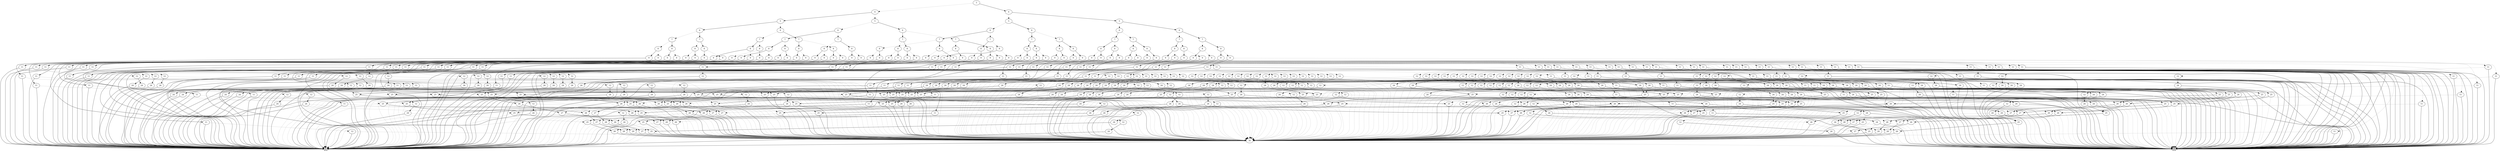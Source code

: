digraph G {
0 [shape=box, label="0", style=filled, shape=box, height=0.3, width=0.3];
1 [shape=box, label="1", style=filled, shape=box, height=0.3, width=0.3];
14635 [label="3"];
14635 -> 14475 [style=dotted];
14635 -> 14634 [style=filled];
14475 [label="4"];
14475 -> 14381 [style=dotted];
14475 -> 14474 [style=filled];
14381 [label="5"];
14381 -> 14326 [style=dotted];
14381 -> 14380 [style=filled];
14326 [label="6"];
14326 -> 14295 [style=dotted];
14326 -> 14325 [style=filled];
14295 [label="7"];
14295 -> 14278 [style=dotted];
14295 -> 14294 [style=filled];
14278 [label="8"];
14278 -> 14269 [style=dotted];
14278 -> 14277 [style=filled];
14269 [label="9"];
14269 -> 12528 [style=dotted];
14269 -> 14268 [style=filled];
12528 [label="11"];
12528 -> 12527 [style=dotted];
12528 -> 0 [style=filled];
12527 [label="12"];
12527 -> 62 [style=dotted];
12527 -> 12526 [style=filled];
62 [label="30"];
62 -> 0 [style=dotted];
62 -> 1 [style=filled];
12526 [label="24"];
12526 -> 62 [style=dotted];
12526 -> 0 [style=filled];
14268 [label="11"];
14268 -> 14267 [style=dotted];
14268 -> 1 [style=filled];
14267 [label="12"];
14267 -> 62 [style=dotted];
14267 -> 14266 [style=filled];
14266 [label="24"];
14266 -> 14265 [style=dotted];
14266 -> 1 [style=filled];
14265 [label="25"];
14265 -> 14264 [style=dotted];
14265 -> 62 [style=filled];
14264 [label="26"];
14264 -> 14263 [style=dotted];
14264 -> 62 [style=filled];
14263 [label="27"];
14263 -> 14262 [style=dotted];
14263 -> 62 [style=filled];
14262 [label="28"];
14262 -> 14261 [style=dotted];
14262 -> 62 [style=filled];
14261 [label="29"];
14261 -> 1 [style=dotted];
14261 -> 62 [style=filled];
14277 [label="9"];
14277 -> 12545 [style=dotted];
14277 -> 14276 [style=filled];
12545 [label="11"];
12545 -> 12544 [style=dotted];
12545 -> 0 [style=filled];
12544 [label="12"];
12544 -> 62 [style=dotted];
12544 -> 12543 [style=filled];
12543 [label="24"];
12543 -> 12542 [style=dotted];
12543 -> 0 [style=filled];
12542 [label="25"];
12542 -> 12541 [style=dotted];
12542 -> 62 [style=filled];
12541 [label="26"];
12541 -> 12540 [style=dotted];
12541 -> 62 [style=filled];
12540 [label="27"];
12540 -> 12539 [style=dotted];
12540 -> 62 [style=filled];
12539 [label="28"];
12539 -> 236 [style=dotted];
12539 -> 62 [style=filled];
236 [label="29"];
236 -> 0 [style=dotted];
236 -> 62 [style=filled];
14276 [label="11"];
14276 -> 14275 [style=dotted];
14276 -> 1 [style=filled];
14275 [label="12"];
14275 -> 62 [style=dotted];
14275 -> 14274 [style=filled];
14274 [label="24"];
14274 -> 14273 [style=dotted];
14274 -> 1 [style=filled];
14273 [label="25"];
14273 -> 14272 [style=dotted];
14273 -> 62 [style=filled];
14272 [label="26"];
14272 -> 14271 [style=dotted];
14272 -> 62 [style=filled];
14271 [label="27"];
14271 -> 14270 [style=dotted];
14271 -> 62 [style=filled];
14270 [label="28"];
14270 -> 1 [style=dotted];
14270 -> 62 [style=filled];
14294 [label="8"];
14294 -> 14286 [style=dotted];
14294 -> 14293 [style=filled];
14286 [label="9"];
14286 -> 12562 [style=dotted];
14286 -> 14285 [style=filled];
12562 [label="11"];
12562 -> 12561 [style=dotted];
12562 -> 0 [style=filled];
12561 [label="12"];
12561 -> 62 [style=dotted];
12561 -> 12560 [style=filled];
12560 [label="24"];
12560 -> 12559 [style=dotted];
12560 -> 0 [style=filled];
12559 [label="25"];
12559 -> 12558 [style=dotted];
12559 -> 62 [style=filled];
12558 [label="26"];
12558 -> 12557 [style=dotted];
12558 -> 62 [style=filled];
12557 [label="27"];
12557 -> 12556 [style=dotted];
12557 -> 62 [style=filled];
12556 [label="28"];
12556 -> 0 [style=dotted];
12556 -> 62 [style=filled];
14285 [label="11"];
14285 -> 14284 [style=dotted];
14285 -> 1 [style=filled];
14284 [label="12"];
14284 -> 62 [style=dotted];
14284 -> 14283 [style=filled];
14283 [label="24"];
14283 -> 14282 [style=dotted];
14283 -> 1 [style=filled];
14282 [label="25"];
14282 -> 14281 [style=dotted];
14282 -> 62 [style=filled];
14281 [label="26"];
14281 -> 14280 [style=dotted];
14281 -> 62 [style=filled];
14280 [label="27"];
14280 -> 14279 [style=dotted];
14280 -> 62 [style=filled];
14279 [label="28"];
14279 -> 1 [style=dotted];
14279 -> 14261 [style=filled];
14293 [label="9"];
14293 -> 12577 [style=dotted];
14293 -> 14292 [style=filled];
12577 [label="11"];
12577 -> 12576 [style=dotted];
12577 -> 0 [style=filled];
12576 [label="12"];
12576 -> 62 [style=dotted];
12576 -> 12575 [style=filled];
12575 [label="24"];
12575 -> 12574 [style=dotted];
12575 -> 0 [style=filled];
12574 [label="25"];
12574 -> 12573 [style=dotted];
12574 -> 62 [style=filled];
12573 [label="26"];
12573 -> 12572 [style=dotted];
12573 -> 62 [style=filled];
12572 [label="27"];
12572 -> 316 [style=dotted];
12572 -> 62 [style=filled];
316 [label="28"];
316 -> 0 [style=dotted];
316 -> 236 [style=filled];
14292 [label="11"];
14292 -> 14291 [style=dotted];
14292 -> 1 [style=filled];
14291 [label="12"];
14291 -> 62 [style=dotted];
14291 -> 14290 [style=filled];
14290 [label="24"];
14290 -> 14289 [style=dotted];
14290 -> 1 [style=filled];
14289 [label="25"];
14289 -> 14288 [style=dotted];
14289 -> 62 [style=filled];
14288 [label="26"];
14288 -> 14287 [style=dotted];
14288 -> 62 [style=filled];
14287 [label="27"];
14287 -> 1 [style=dotted];
14287 -> 62 [style=filled];
14325 [label="7"];
14325 -> 14310 [style=dotted];
14325 -> 14324 [style=filled];
14310 [label="8"];
14310 -> 14302 [style=dotted];
14310 -> 14309 [style=filled];
14302 [label="9"];
14302 -> 12593 [style=dotted];
14302 -> 14301 [style=filled];
12593 [label="11"];
12593 -> 12592 [style=dotted];
12593 -> 0 [style=filled];
12592 [label="12"];
12592 -> 62 [style=dotted];
12592 -> 12591 [style=filled];
12591 [label="24"];
12591 -> 12590 [style=dotted];
12591 -> 0 [style=filled];
12590 [label="25"];
12590 -> 12589 [style=dotted];
12590 -> 62 [style=filled];
12589 [label="26"];
12589 -> 12588 [style=dotted];
12589 -> 62 [style=filled];
12588 [label="27"];
12588 -> 0 [style=dotted];
12588 -> 62 [style=filled];
14301 [label="11"];
14301 -> 14300 [style=dotted];
14301 -> 1 [style=filled];
14300 [label="12"];
14300 -> 62 [style=dotted];
14300 -> 14299 [style=filled];
14299 [label="24"];
14299 -> 14298 [style=dotted];
14299 -> 1 [style=filled];
14298 [label="25"];
14298 -> 14297 [style=dotted];
14298 -> 62 [style=filled];
14297 [label="26"];
14297 -> 14296 [style=dotted];
14297 -> 62 [style=filled];
14296 [label="27"];
14296 -> 1 [style=dotted];
14296 -> 14262 [style=filled];
14309 [label="9"];
14309 -> 12607 [style=dotted];
14309 -> 14308 [style=filled];
12607 [label="11"];
12607 -> 12606 [style=dotted];
12607 -> 0 [style=filled];
12606 [label="12"];
12606 -> 62 [style=dotted];
12606 -> 12605 [style=filled];
12605 [label="24"];
12605 -> 12604 [style=dotted];
12605 -> 0 [style=filled];
12604 [label="25"];
12604 -> 12603 [style=dotted];
12604 -> 62 [style=filled];
12603 [label="26"];
12603 -> 12602 [style=dotted];
12603 -> 62 [style=filled];
12602 [label="27"];
12602 -> 0 [style=dotted];
12602 -> 12539 [style=filled];
14308 [label="11"];
14308 -> 14307 [style=dotted];
14308 -> 1 [style=filled];
14307 [label="12"];
14307 -> 62 [style=dotted];
14307 -> 14306 [style=filled];
14306 [label="24"];
14306 -> 14305 [style=dotted];
14306 -> 1 [style=filled];
14305 [label="25"];
14305 -> 14304 [style=dotted];
14305 -> 62 [style=filled];
14304 [label="26"];
14304 -> 14303 [style=dotted];
14304 -> 62 [style=filled];
14303 [label="27"];
14303 -> 1 [style=dotted];
14303 -> 14270 [style=filled];
14324 [label="8"];
14324 -> 14317 [style=dotted];
14324 -> 14323 [style=filled];
14317 [label="9"];
14317 -> 12622 [style=dotted];
14317 -> 14316 [style=filled];
12622 [label="11"];
12622 -> 12621 [style=dotted];
12622 -> 0 [style=filled];
12621 [label="12"];
12621 -> 62 [style=dotted];
12621 -> 12620 [style=filled];
12620 [label="24"];
12620 -> 12619 [style=dotted];
12620 -> 0 [style=filled];
12619 [label="25"];
12619 -> 12618 [style=dotted];
12619 -> 62 [style=filled];
12618 [label="26"];
12618 -> 12617 [style=dotted];
12618 -> 62 [style=filled];
12617 [label="27"];
12617 -> 0 [style=dotted];
12617 -> 12556 [style=filled];
14316 [label="11"];
14316 -> 14315 [style=dotted];
14316 -> 1 [style=filled];
14315 [label="12"];
14315 -> 62 [style=dotted];
14315 -> 14314 [style=filled];
14314 [label="24"];
14314 -> 14313 [style=dotted];
14314 -> 1 [style=filled];
14313 [label="25"];
14313 -> 14312 [style=dotted];
14313 -> 62 [style=filled];
14312 [label="26"];
14312 -> 14311 [style=dotted];
14312 -> 62 [style=filled];
14311 [label="27"];
14311 -> 1 [style=dotted];
14311 -> 14279 [style=filled];
14323 [label="9"];
14323 -> 12635 [style=dotted];
14323 -> 14322 [style=filled];
12635 [label="11"];
12635 -> 12634 [style=dotted];
12635 -> 0 [style=filled];
12634 [label="12"];
12634 -> 62 [style=dotted];
12634 -> 12633 [style=filled];
12633 [label="24"];
12633 -> 12632 [style=dotted];
12633 -> 0 [style=filled];
12632 [label="25"];
12632 -> 12631 [style=dotted];
12632 -> 62 [style=filled];
12631 [label="26"];
12631 -> 345 [style=dotted];
12631 -> 62 [style=filled];
345 [label="27"];
345 -> 0 [style=dotted];
345 -> 316 [style=filled];
14322 [label="11"];
14322 -> 14321 [style=dotted];
14322 -> 1 [style=filled];
14321 [label="12"];
14321 -> 62 [style=dotted];
14321 -> 14320 [style=filled];
14320 [label="24"];
14320 -> 14319 [style=dotted];
14320 -> 1 [style=filled];
14319 [label="25"];
14319 -> 14318 [style=dotted];
14319 -> 62 [style=filled];
14318 [label="26"];
14318 -> 1 [style=dotted];
14318 -> 62 [style=filled];
14380 [label="6"];
14380 -> 14353 [style=dotted];
14380 -> 14379 [style=filled];
14353 [label="7"];
14353 -> 14339 [style=dotted];
14353 -> 14352 [style=filled];
14339 [label="8"];
14339 -> 14332 [style=dotted];
14339 -> 14338 [style=filled];
14332 [label="9"];
14332 -> 12650 [style=dotted];
14332 -> 14331 [style=filled];
12650 [label="11"];
12650 -> 12649 [style=dotted];
12650 -> 0 [style=filled];
12649 [label="12"];
12649 -> 62 [style=dotted];
12649 -> 12648 [style=filled];
12648 [label="24"];
12648 -> 12647 [style=dotted];
12648 -> 0 [style=filled];
12647 [label="25"];
12647 -> 12646 [style=dotted];
12647 -> 62 [style=filled];
12646 [label="26"];
12646 -> 0 [style=dotted];
12646 -> 62 [style=filled];
14331 [label="11"];
14331 -> 14330 [style=dotted];
14331 -> 1 [style=filled];
14330 [label="12"];
14330 -> 62 [style=dotted];
14330 -> 14329 [style=filled];
14329 [label="24"];
14329 -> 14328 [style=dotted];
14329 -> 1 [style=filled];
14328 [label="25"];
14328 -> 14327 [style=dotted];
14328 -> 62 [style=filled];
14327 [label="26"];
14327 -> 1 [style=dotted];
14327 -> 14263 [style=filled];
14338 [label="9"];
14338 -> 12662 [style=dotted];
14338 -> 14337 [style=filled];
12662 [label="11"];
12662 -> 12661 [style=dotted];
12662 -> 0 [style=filled];
12661 [label="12"];
12661 -> 62 [style=dotted];
12661 -> 12660 [style=filled];
12660 [label="24"];
12660 -> 12659 [style=dotted];
12660 -> 0 [style=filled];
12659 [label="25"];
12659 -> 12658 [style=dotted];
12659 -> 62 [style=filled];
12658 [label="26"];
12658 -> 0 [style=dotted];
12658 -> 12540 [style=filled];
14337 [label="11"];
14337 -> 14336 [style=dotted];
14337 -> 1 [style=filled];
14336 [label="12"];
14336 -> 62 [style=dotted];
14336 -> 14335 [style=filled];
14335 [label="24"];
14335 -> 14334 [style=dotted];
14335 -> 1 [style=filled];
14334 [label="25"];
14334 -> 14333 [style=dotted];
14334 -> 62 [style=filled];
14333 [label="26"];
14333 -> 1 [style=dotted];
14333 -> 14271 [style=filled];
14352 [label="8"];
14352 -> 14345 [style=dotted];
14352 -> 14351 [style=filled];
14345 [label="9"];
14345 -> 12675 [style=dotted];
14345 -> 14344 [style=filled];
12675 [label="11"];
12675 -> 12674 [style=dotted];
12675 -> 0 [style=filled];
12674 [label="12"];
12674 -> 62 [style=dotted];
12674 -> 12673 [style=filled];
12673 [label="24"];
12673 -> 12672 [style=dotted];
12673 -> 0 [style=filled];
12672 [label="25"];
12672 -> 12671 [style=dotted];
12672 -> 62 [style=filled];
12671 [label="26"];
12671 -> 0 [style=dotted];
12671 -> 12557 [style=filled];
14344 [label="11"];
14344 -> 14343 [style=dotted];
14344 -> 1 [style=filled];
14343 [label="12"];
14343 -> 62 [style=dotted];
14343 -> 14342 [style=filled];
14342 [label="24"];
14342 -> 14341 [style=dotted];
14342 -> 1 [style=filled];
14341 [label="25"];
14341 -> 14340 [style=dotted];
14341 -> 62 [style=filled];
14340 [label="26"];
14340 -> 1 [style=dotted];
14340 -> 14280 [style=filled];
14351 [label="9"];
14351 -> 12687 [style=dotted];
14351 -> 14350 [style=filled];
12687 [label="11"];
12687 -> 12686 [style=dotted];
12687 -> 0 [style=filled];
12686 [label="12"];
12686 -> 62 [style=dotted];
12686 -> 12685 [style=filled];
12685 [label="24"];
12685 -> 12684 [style=dotted];
12685 -> 0 [style=filled];
12684 [label="25"];
12684 -> 12683 [style=dotted];
12684 -> 62 [style=filled];
12683 [label="26"];
12683 -> 0 [style=dotted];
12683 -> 12572 [style=filled];
14350 [label="11"];
14350 -> 14349 [style=dotted];
14350 -> 1 [style=filled];
14349 [label="12"];
14349 -> 62 [style=dotted];
14349 -> 14348 [style=filled];
14348 [label="24"];
14348 -> 14347 [style=dotted];
14348 -> 1 [style=filled];
14347 [label="25"];
14347 -> 14346 [style=dotted];
14347 -> 62 [style=filled];
14346 [label="26"];
14346 -> 1 [style=dotted];
14346 -> 14287 [style=filled];
14379 [label="7"];
14379 -> 14366 [style=dotted];
14379 -> 14378 [style=filled];
14366 [label="8"];
14366 -> 14359 [style=dotted];
14366 -> 14365 [style=filled];
14359 [label="9"];
14359 -> 12701 [style=dotted];
14359 -> 14358 [style=filled];
12701 [label="11"];
12701 -> 12700 [style=dotted];
12701 -> 0 [style=filled];
12700 [label="12"];
12700 -> 62 [style=dotted];
12700 -> 12699 [style=filled];
12699 [label="24"];
12699 -> 12698 [style=dotted];
12699 -> 0 [style=filled];
12698 [label="25"];
12698 -> 12697 [style=dotted];
12698 -> 62 [style=filled];
12697 [label="26"];
12697 -> 0 [style=dotted];
12697 -> 12588 [style=filled];
14358 [label="11"];
14358 -> 14357 [style=dotted];
14358 -> 1 [style=filled];
14357 [label="12"];
14357 -> 62 [style=dotted];
14357 -> 14356 [style=filled];
14356 [label="24"];
14356 -> 14355 [style=dotted];
14356 -> 1 [style=filled];
14355 [label="25"];
14355 -> 14354 [style=dotted];
14355 -> 62 [style=filled];
14354 [label="26"];
14354 -> 1 [style=dotted];
14354 -> 14296 [style=filled];
14365 [label="9"];
14365 -> 12713 [style=dotted];
14365 -> 14364 [style=filled];
12713 [label="11"];
12713 -> 12712 [style=dotted];
12713 -> 0 [style=filled];
12712 [label="12"];
12712 -> 62 [style=dotted];
12712 -> 12711 [style=filled];
12711 [label="24"];
12711 -> 12710 [style=dotted];
12711 -> 0 [style=filled];
12710 [label="25"];
12710 -> 12709 [style=dotted];
12710 -> 62 [style=filled];
12709 [label="26"];
12709 -> 0 [style=dotted];
12709 -> 12602 [style=filled];
14364 [label="11"];
14364 -> 14363 [style=dotted];
14364 -> 1 [style=filled];
14363 [label="12"];
14363 -> 62 [style=dotted];
14363 -> 14362 [style=filled];
14362 [label="24"];
14362 -> 14361 [style=dotted];
14362 -> 1 [style=filled];
14361 [label="25"];
14361 -> 14360 [style=dotted];
14361 -> 62 [style=filled];
14360 [label="26"];
14360 -> 1 [style=dotted];
14360 -> 14303 [style=filled];
14378 [label="8"];
14378 -> 14372 [style=dotted];
14378 -> 14377 [style=filled];
14372 [label="9"];
14372 -> 12726 [style=dotted];
14372 -> 14371 [style=filled];
12726 [label="11"];
12726 -> 12725 [style=dotted];
12726 -> 0 [style=filled];
12725 [label="12"];
12725 -> 62 [style=dotted];
12725 -> 12724 [style=filled];
12724 [label="24"];
12724 -> 12723 [style=dotted];
12724 -> 0 [style=filled];
12723 [label="25"];
12723 -> 12722 [style=dotted];
12723 -> 62 [style=filled];
12722 [label="26"];
12722 -> 0 [style=dotted];
12722 -> 12617 [style=filled];
14371 [label="11"];
14371 -> 14370 [style=dotted];
14371 -> 1 [style=filled];
14370 [label="12"];
14370 -> 62 [style=dotted];
14370 -> 14369 [style=filled];
14369 [label="24"];
14369 -> 14368 [style=dotted];
14369 -> 1 [style=filled];
14368 [label="25"];
14368 -> 14367 [style=dotted];
14368 -> 62 [style=filled];
14367 [label="26"];
14367 -> 1 [style=dotted];
14367 -> 14311 [style=filled];
14377 [label="9"];
14377 -> 12737 [style=dotted];
14377 -> 14376 [style=filled];
12737 [label="11"];
12737 -> 12736 [style=dotted];
12737 -> 0 [style=filled];
12736 [label="12"];
12736 -> 62 [style=dotted];
12736 -> 12735 [style=filled];
12735 [label="24"];
12735 -> 12734 [style=dotted];
12735 -> 0 [style=filled];
12734 [label="25"];
12734 -> 646 [style=dotted];
12734 -> 62 [style=filled];
646 [label="26"];
646 -> 0 [style=dotted];
646 -> 345 [style=filled];
14376 [label="11"];
14376 -> 14375 [style=dotted];
14376 -> 1 [style=filled];
14375 [label="12"];
14375 -> 62 [style=dotted];
14375 -> 14374 [style=filled];
14374 [label="24"];
14374 -> 14373 [style=dotted];
14374 -> 1 [style=filled];
14373 [label="25"];
14373 -> 1 [style=dotted];
14373 -> 62 [style=filled];
14474 [label="5"];
14474 -> 14428 [style=dotted];
14474 -> 14473 [style=filled];
14428 [label="6"];
14428 -> 14404 [style=dotted];
14428 -> 14427 [style=filled];
14404 [label="7"];
14404 -> 14392 [style=dotted];
14404 -> 14403 [style=filled];
14392 [label="8"];
14392 -> 14386 [style=dotted];
14392 -> 14391 [style=filled];
14386 [label="9"];
14386 -> 12751 [style=dotted];
14386 -> 14385 [style=filled];
12751 [label="11"];
12751 -> 12750 [style=dotted];
12751 -> 0 [style=filled];
12750 [label="12"];
12750 -> 62 [style=dotted];
12750 -> 12749 [style=filled];
12749 [label="24"];
12749 -> 12748 [style=dotted];
12749 -> 0 [style=filled];
12748 [label="25"];
12748 -> 0 [style=dotted];
12748 -> 62 [style=filled];
14385 [label="11"];
14385 -> 14384 [style=dotted];
14385 -> 1 [style=filled];
14384 [label="12"];
14384 -> 62 [style=dotted];
14384 -> 14383 [style=filled];
14383 [label="24"];
14383 -> 14382 [style=dotted];
14383 -> 1 [style=filled];
14382 [label="25"];
14382 -> 1 [style=dotted];
14382 -> 14264 [style=filled];
14391 [label="9"];
14391 -> 12761 [style=dotted];
14391 -> 14390 [style=filled];
12761 [label="11"];
12761 -> 12760 [style=dotted];
12761 -> 0 [style=filled];
12760 [label="12"];
12760 -> 62 [style=dotted];
12760 -> 12759 [style=filled];
12759 [label="24"];
12759 -> 12758 [style=dotted];
12759 -> 0 [style=filled];
12758 [label="25"];
12758 -> 0 [style=dotted];
12758 -> 12541 [style=filled];
14390 [label="11"];
14390 -> 14389 [style=dotted];
14390 -> 1 [style=filled];
14389 [label="12"];
14389 -> 62 [style=dotted];
14389 -> 14388 [style=filled];
14388 [label="24"];
14388 -> 14387 [style=dotted];
14388 -> 1 [style=filled];
14387 [label="25"];
14387 -> 1 [style=dotted];
14387 -> 14272 [style=filled];
14403 [label="8"];
14403 -> 14397 [style=dotted];
14403 -> 14402 [style=filled];
14397 [label="9"];
14397 -> 12772 [style=dotted];
14397 -> 14396 [style=filled];
12772 [label="11"];
12772 -> 12771 [style=dotted];
12772 -> 0 [style=filled];
12771 [label="12"];
12771 -> 62 [style=dotted];
12771 -> 12770 [style=filled];
12770 [label="24"];
12770 -> 12769 [style=dotted];
12770 -> 0 [style=filled];
12769 [label="25"];
12769 -> 0 [style=dotted];
12769 -> 12558 [style=filled];
14396 [label="11"];
14396 -> 14395 [style=dotted];
14396 -> 1 [style=filled];
14395 [label="12"];
14395 -> 62 [style=dotted];
14395 -> 14394 [style=filled];
14394 [label="24"];
14394 -> 14393 [style=dotted];
14394 -> 1 [style=filled];
14393 [label="25"];
14393 -> 1 [style=dotted];
14393 -> 14281 [style=filled];
14402 [label="9"];
14402 -> 12782 [style=dotted];
14402 -> 14401 [style=filled];
12782 [label="11"];
12782 -> 12781 [style=dotted];
12782 -> 0 [style=filled];
12781 [label="12"];
12781 -> 62 [style=dotted];
12781 -> 12780 [style=filled];
12780 [label="24"];
12780 -> 12779 [style=dotted];
12780 -> 0 [style=filled];
12779 [label="25"];
12779 -> 0 [style=dotted];
12779 -> 12573 [style=filled];
14401 [label="11"];
14401 -> 14400 [style=dotted];
14401 -> 1 [style=filled];
14400 [label="12"];
14400 -> 62 [style=dotted];
14400 -> 14399 [style=filled];
14399 [label="24"];
14399 -> 14398 [style=dotted];
14399 -> 1 [style=filled];
14398 [label="25"];
14398 -> 1 [style=dotted];
14398 -> 14288 [style=filled];
14427 [label="7"];
14427 -> 14415 [style=dotted];
14427 -> 14426 [style=filled];
14415 [label="8"];
14415 -> 14409 [style=dotted];
14415 -> 14414 [style=filled];
14409 [label="9"];
14409 -> 12794 [style=dotted];
14409 -> 14408 [style=filled];
12794 [label="11"];
12794 -> 12793 [style=dotted];
12794 -> 0 [style=filled];
12793 [label="12"];
12793 -> 62 [style=dotted];
12793 -> 12792 [style=filled];
12792 [label="24"];
12792 -> 12791 [style=dotted];
12792 -> 0 [style=filled];
12791 [label="25"];
12791 -> 0 [style=dotted];
12791 -> 12589 [style=filled];
14408 [label="11"];
14408 -> 14407 [style=dotted];
14408 -> 1 [style=filled];
14407 [label="12"];
14407 -> 62 [style=dotted];
14407 -> 14406 [style=filled];
14406 [label="24"];
14406 -> 14405 [style=dotted];
14406 -> 1 [style=filled];
14405 [label="25"];
14405 -> 1 [style=dotted];
14405 -> 14297 [style=filled];
14414 [label="9"];
14414 -> 12804 [style=dotted];
14414 -> 14413 [style=filled];
12804 [label="11"];
12804 -> 12803 [style=dotted];
12804 -> 0 [style=filled];
12803 [label="12"];
12803 -> 62 [style=dotted];
12803 -> 12802 [style=filled];
12802 [label="24"];
12802 -> 12801 [style=dotted];
12802 -> 0 [style=filled];
12801 [label="25"];
12801 -> 0 [style=dotted];
12801 -> 12603 [style=filled];
14413 [label="11"];
14413 -> 14412 [style=dotted];
14413 -> 1 [style=filled];
14412 [label="12"];
14412 -> 62 [style=dotted];
14412 -> 14411 [style=filled];
14411 [label="24"];
14411 -> 14410 [style=dotted];
14411 -> 1 [style=filled];
14410 [label="25"];
14410 -> 1 [style=dotted];
14410 -> 14304 [style=filled];
14426 [label="8"];
14426 -> 14420 [style=dotted];
14426 -> 14425 [style=filled];
14420 [label="9"];
14420 -> 12815 [style=dotted];
14420 -> 14419 [style=filled];
12815 [label="11"];
12815 -> 12814 [style=dotted];
12815 -> 0 [style=filled];
12814 [label="12"];
12814 -> 62 [style=dotted];
12814 -> 12813 [style=filled];
12813 [label="24"];
12813 -> 12812 [style=dotted];
12813 -> 0 [style=filled];
12812 [label="25"];
12812 -> 0 [style=dotted];
12812 -> 12618 [style=filled];
14419 [label="11"];
14419 -> 14418 [style=dotted];
14419 -> 1 [style=filled];
14418 [label="12"];
14418 -> 62 [style=dotted];
14418 -> 14417 [style=filled];
14417 [label="24"];
14417 -> 14416 [style=dotted];
14417 -> 1 [style=filled];
14416 [label="25"];
14416 -> 1 [style=dotted];
14416 -> 14312 [style=filled];
14425 [label="9"];
14425 -> 12825 [style=dotted];
14425 -> 14424 [style=filled];
12825 [label="11"];
12825 -> 12824 [style=dotted];
12825 -> 0 [style=filled];
12824 [label="12"];
12824 -> 62 [style=dotted];
12824 -> 12823 [style=filled];
12823 [label="24"];
12823 -> 12822 [style=dotted];
12823 -> 0 [style=filled];
12822 [label="25"];
12822 -> 0 [style=dotted];
12822 -> 12631 [style=filled];
14424 [label="11"];
14424 -> 14423 [style=dotted];
14424 -> 1 [style=filled];
14423 [label="12"];
14423 -> 62 [style=dotted];
14423 -> 14422 [style=filled];
14422 [label="24"];
14422 -> 14421 [style=dotted];
14422 -> 1 [style=filled];
14421 [label="25"];
14421 -> 1 [style=dotted];
14421 -> 14318 [style=filled];
14473 [label="6"];
14473 -> 14451 [style=dotted];
14473 -> 14472 [style=filled];
14451 [label="7"];
14451 -> 14439 [style=dotted];
14451 -> 14450 [style=filled];
14439 [label="8"];
14439 -> 14433 [style=dotted];
14439 -> 14438 [style=filled];
14433 [label="9"];
14433 -> 12838 [style=dotted];
14433 -> 14432 [style=filled];
12838 [label="11"];
12838 -> 12837 [style=dotted];
12838 -> 0 [style=filled];
12837 [label="12"];
12837 -> 62 [style=dotted];
12837 -> 12836 [style=filled];
12836 [label="24"];
12836 -> 12835 [style=dotted];
12836 -> 0 [style=filled];
12835 [label="25"];
12835 -> 0 [style=dotted];
12835 -> 12646 [style=filled];
14432 [label="11"];
14432 -> 14431 [style=dotted];
14432 -> 1 [style=filled];
14431 [label="12"];
14431 -> 62 [style=dotted];
14431 -> 14430 [style=filled];
14430 [label="24"];
14430 -> 14429 [style=dotted];
14430 -> 1 [style=filled];
14429 [label="25"];
14429 -> 1 [style=dotted];
14429 -> 14327 [style=filled];
14438 [label="9"];
14438 -> 12848 [style=dotted];
14438 -> 14437 [style=filled];
12848 [label="11"];
12848 -> 12847 [style=dotted];
12848 -> 0 [style=filled];
12847 [label="12"];
12847 -> 62 [style=dotted];
12847 -> 12846 [style=filled];
12846 [label="24"];
12846 -> 12845 [style=dotted];
12846 -> 0 [style=filled];
12845 [label="25"];
12845 -> 0 [style=dotted];
12845 -> 12658 [style=filled];
14437 [label="11"];
14437 -> 14436 [style=dotted];
14437 -> 1 [style=filled];
14436 [label="12"];
14436 -> 62 [style=dotted];
14436 -> 14435 [style=filled];
14435 [label="24"];
14435 -> 14434 [style=dotted];
14435 -> 1 [style=filled];
14434 [label="25"];
14434 -> 1 [style=dotted];
14434 -> 14333 [style=filled];
14450 [label="8"];
14450 -> 14444 [style=dotted];
14450 -> 14449 [style=filled];
14444 [label="9"];
14444 -> 12859 [style=dotted];
14444 -> 14443 [style=filled];
12859 [label="11"];
12859 -> 12858 [style=dotted];
12859 -> 0 [style=filled];
12858 [label="12"];
12858 -> 62 [style=dotted];
12858 -> 12857 [style=filled];
12857 [label="24"];
12857 -> 12856 [style=dotted];
12857 -> 0 [style=filled];
12856 [label="25"];
12856 -> 0 [style=dotted];
12856 -> 12671 [style=filled];
14443 [label="11"];
14443 -> 14442 [style=dotted];
14443 -> 1 [style=filled];
14442 [label="12"];
14442 -> 62 [style=dotted];
14442 -> 14441 [style=filled];
14441 [label="24"];
14441 -> 14440 [style=dotted];
14441 -> 1 [style=filled];
14440 [label="25"];
14440 -> 1 [style=dotted];
14440 -> 14340 [style=filled];
14449 [label="9"];
14449 -> 12869 [style=dotted];
14449 -> 14448 [style=filled];
12869 [label="11"];
12869 -> 12868 [style=dotted];
12869 -> 0 [style=filled];
12868 [label="12"];
12868 -> 62 [style=dotted];
12868 -> 12867 [style=filled];
12867 [label="24"];
12867 -> 12866 [style=dotted];
12867 -> 0 [style=filled];
12866 [label="25"];
12866 -> 0 [style=dotted];
12866 -> 12683 [style=filled];
14448 [label="11"];
14448 -> 14447 [style=dotted];
14448 -> 1 [style=filled];
14447 [label="12"];
14447 -> 62 [style=dotted];
14447 -> 14446 [style=filled];
14446 [label="24"];
14446 -> 14445 [style=dotted];
14446 -> 1 [style=filled];
14445 [label="25"];
14445 -> 1 [style=dotted];
14445 -> 14346 [style=filled];
14472 [label="7"];
14472 -> 14462 [style=dotted];
14472 -> 14471 [style=filled];
14462 [label="8"];
14462 -> 14456 [style=dotted];
14462 -> 14461 [style=filled];
14456 [label="9"];
14456 -> 12881 [style=dotted];
14456 -> 14455 [style=filled];
12881 [label="11"];
12881 -> 12880 [style=dotted];
12881 -> 0 [style=filled];
12880 [label="12"];
12880 -> 62 [style=dotted];
12880 -> 12879 [style=filled];
12879 [label="24"];
12879 -> 12878 [style=dotted];
12879 -> 0 [style=filled];
12878 [label="25"];
12878 -> 0 [style=dotted];
12878 -> 12697 [style=filled];
14455 [label="11"];
14455 -> 14454 [style=dotted];
14455 -> 1 [style=filled];
14454 [label="12"];
14454 -> 62 [style=dotted];
14454 -> 14453 [style=filled];
14453 [label="24"];
14453 -> 14452 [style=dotted];
14453 -> 1 [style=filled];
14452 [label="25"];
14452 -> 1 [style=dotted];
14452 -> 14354 [style=filled];
14461 [label="9"];
14461 -> 12891 [style=dotted];
14461 -> 14460 [style=filled];
12891 [label="11"];
12891 -> 12890 [style=dotted];
12891 -> 0 [style=filled];
12890 [label="12"];
12890 -> 62 [style=dotted];
12890 -> 12889 [style=filled];
12889 [label="24"];
12889 -> 12888 [style=dotted];
12889 -> 0 [style=filled];
12888 [label="25"];
12888 -> 0 [style=dotted];
12888 -> 12709 [style=filled];
14460 [label="11"];
14460 -> 14459 [style=dotted];
14460 -> 1 [style=filled];
14459 [label="12"];
14459 -> 62 [style=dotted];
14459 -> 14458 [style=filled];
14458 [label="24"];
14458 -> 14457 [style=dotted];
14458 -> 1 [style=filled];
14457 [label="25"];
14457 -> 1 [style=dotted];
14457 -> 14360 [style=filled];
14471 [label="8"];
14471 -> 14467 [style=dotted];
14471 -> 14470 [style=filled];
14467 [label="9"];
14467 -> 12902 [style=dotted];
14467 -> 14466 [style=filled];
12902 [label="11"];
12902 -> 12901 [style=dotted];
12902 -> 0 [style=filled];
12901 [label="12"];
12901 -> 62 [style=dotted];
12901 -> 12900 [style=filled];
12900 [label="24"];
12900 -> 12899 [style=dotted];
12900 -> 0 [style=filled];
12899 [label="25"];
12899 -> 0 [style=dotted];
12899 -> 12722 [style=filled];
14466 [label="11"];
14466 -> 14465 [style=dotted];
14466 -> 1 [style=filled];
14465 [label="12"];
14465 -> 62 [style=dotted];
14465 -> 14464 [style=filled];
14464 [label="24"];
14464 -> 14463 [style=dotted];
14464 -> 1 [style=filled];
14463 [label="25"];
14463 -> 1 [style=dotted];
14463 -> 14367 [style=filled];
14470 [label="9"];
14470 -> 12910 [style=dotted];
14470 -> 14469 [style=filled];
12910 [label="11"];
12910 -> 12909 [style=dotted];
12910 -> 0 [style=filled];
12909 [label="12"];
12909 -> 62 [style=dotted];
12909 -> 1983 [style=filled];
1983 [label="24"];
1983 -> 771 [style=dotted];
1983 -> 0 [style=filled];
771 [label="25"];
771 -> 0 [style=dotted];
771 -> 646 [style=filled];
14469 [label="11"];
14469 -> 14468 [style=dotted];
14469 -> 1 [style=filled];
14468 [label="12"];
14468 -> 62 [style=dotted];
14468 -> 1 [style=filled];
14634 [label="4"];
14634 -> 14554 [style=dotted];
14634 -> 14633 [style=filled];
14554 [label="5"];
14554 -> 14514 [style=dotted];
14554 -> 14553 [style=filled];
14514 [label="6"];
14514 -> 14494 [style=dotted];
14514 -> 14513 [style=filled];
14494 [label="7"];
14494 -> 14484 [style=dotted];
14494 -> 14493 [style=filled];
14484 [label="8"];
14484 -> 14479 [style=dotted];
14484 -> 14483 [style=filled];
14479 [label="9"];
14479 -> 12920 [style=dotted];
14479 -> 14478 [style=filled];
12920 [label="11"];
12920 -> 62 [style=dotted];
12920 -> 0 [style=filled];
14478 [label="11"];
14478 -> 14477 [style=dotted];
14478 -> 1 [style=filled];
14477 [label="12"];
14477 -> 62 [style=dotted];
14477 -> 14476 [style=filled];
14476 [label="24"];
14476 -> 62 [style=dotted];
14476 -> 14265 [style=filled];
14483 [label="9"];
14483 -> 12928 [style=dotted];
14483 -> 14482 [style=filled];
12928 [label="11"];
12928 -> 12927 [style=dotted];
12928 -> 0 [style=filled];
12927 [label="12"];
12927 -> 62 [style=dotted];
12927 -> 12926 [style=filled];
12926 [label="24"];
12926 -> 62 [style=dotted];
12926 -> 12542 [style=filled];
14482 [label="11"];
14482 -> 14481 [style=dotted];
14482 -> 1 [style=filled];
14481 [label="12"];
14481 -> 62 [style=dotted];
14481 -> 14480 [style=filled];
14480 [label="24"];
14480 -> 62 [style=dotted];
14480 -> 14273 [style=filled];
14493 [label="8"];
14493 -> 14488 [style=dotted];
14493 -> 14492 [style=filled];
14488 [label="9"];
14488 -> 12937 [style=dotted];
14488 -> 14487 [style=filled];
12937 [label="11"];
12937 -> 12936 [style=dotted];
12937 -> 0 [style=filled];
12936 [label="12"];
12936 -> 62 [style=dotted];
12936 -> 12935 [style=filled];
12935 [label="24"];
12935 -> 62 [style=dotted];
12935 -> 12559 [style=filled];
14487 [label="11"];
14487 -> 14486 [style=dotted];
14487 -> 1 [style=filled];
14486 [label="12"];
14486 -> 62 [style=dotted];
14486 -> 14485 [style=filled];
14485 [label="24"];
14485 -> 62 [style=dotted];
14485 -> 14282 [style=filled];
14492 [label="9"];
14492 -> 12945 [style=dotted];
14492 -> 14491 [style=filled];
12945 [label="11"];
12945 -> 12944 [style=dotted];
12945 -> 0 [style=filled];
12944 [label="12"];
12944 -> 62 [style=dotted];
12944 -> 12943 [style=filled];
12943 [label="24"];
12943 -> 62 [style=dotted];
12943 -> 12574 [style=filled];
14491 [label="11"];
14491 -> 14490 [style=dotted];
14491 -> 1 [style=filled];
14490 [label="12"];
14490 -> 62 [style=dotted];
14490 -> 14489 [style=filled];
14489 [label="24"];
14489 -> 62 [style=dotted];
14489 -> 14289 [style=filled];
14513 [label="7"];
14513 -> 14503 [style=dotted];
14513 -> 14512 [style=filled];
14503 [label="8"];
14503 -> 14498 [style=dotted];
14503 -> 14502 [style=filled];
14498 [label="9"];
14498 -> 12955 [style=dotted];
14498 -> 14497 [style=filled];
12955 [label="11"];
12955 -> 12954 [style=dotted];
12955 -> 0 [style=filled];
12954 [label="12"];
12954 -> 62 [style=dotted];
12954 -> 12953 [style=filled];
12953 [label="24"];
12953 -> 62 [style=dotted];
12953 -> 12590 [style=filled];
14497 [label="11"];
14497 -> 14496 [style=dotted];
14497 -> 1 [style=filled];
14496 [label="12"];
14496 -> 62 [style=dotted];
14496 -> 14495 [style=filled];
14495 [label="24"];
14495 -> 62 [style=dotted];
14495 -> 14298 [style=filled];
14502 [label="9"];
14502 -> 12963 [style=dotted];
14502 -> 14501 [style=filled];
12963 [label="11"];
12963 -> 12962 [style=dotted];
12963 -> 0 [style=filled];
12962 [label="12"];
12962 -> 62 [style=dotted];
12962 -> 12961 [style=filled];
12961 [label="24"];
12961 -> 62 [style=dotted];
12961 -> 12604 [style=filled];
14501 [label="11"];
14501 -> 14500 [style=dotted];
14501 -> 1 [style=filled];
14500 [label="12"];
14500 -> 62 [style=dotted];
14500 -> 14499 [style=filled];
14499 [label="24"];
14499 -> 62 [style=dotted];
14499 -> 14305 [style=filled];
14512 [label="8"];
14512 -> 14507 [style=dotted];
14512 -> 14511 [style=filled];
14507 [label="9"];
14507 -> 12972 [style=dotted];
14507 -> 14506 [style=filled];
12972 [label="11"];
12972 -> 12971 [style=dotted];
12972 -> 0 [style=filled];
12971 [label="12"];
12971 -> 62 [style=dotted];
12971 -> 12970 [style=filled];
12970 [label="24"];
12970 -> 62 [style=dotted];
12970 -> 12619 [style=filled];
14506 [label="11"];
14506 -> 14505 [style=dotted];
14506 -> 1 [style=filled];
14505 [label="12"];
14505 -> 62 [style=dotted];
14505 -> 14504 [style=filled];
14504 [label="24"];
14504 -> 62 [style=dotted];
14504 -> 14313 [style=filled];
14511 [label="9"];
14511 -> 12980 [style=dotted];
14511 -> 14510 [style=filled];
12980 [label="11"];
12980 -> 12979 [style=dotted];
12980 -> 0 [style=filled];
12979 [label="12"];
12979 -> 62 [style=dotted];
12979 -> 12978 [style=filled];
12978 [label="24"];
12978 -> 62 [style=dotted];
12978 -> 12632 [style=filled];
14510 [label="11"];
14510 -> 14509 [style=dotted];
14510 -> 1 [style=filled];
14509 [label="12"];
14509 -> 62 [style=dotted];
14509 -> 14508 [style=filled];
14508 [label="24"];
14508 -> 62 [style=dotted];
14508 -> 14319 [style=filled];
14553 [label="6"];
14553 -> 14533 [style=dotted];
14553 -> 14552 [style=filled];
14533 [label="7"];
14533 -> 14523 [style=dotted];
14533 -> 14532 [style=filled];
14523 [label="8"];
14523 -> 14518 [style=dotted];
14523 -> 14522 [style=filled];
14518 [label="9"];
14518 -> 12991 [style=dotted];
14518 -> 14517 [style=filled];
12991 [label="11"];
12991 -> 12990 [style=dotted];
12991 -> 0 [style=filled];
12990 [label="12"];
12990 -> 62 [style=dotted];
12990 -> 12989 [style=filled];
12989 [label="24"];
12989 -> 62 [style=dotted];
12989 -> 12647 [style=filled];
14517 [label="11"];
14517 -> 14516 [style=dotted];
14517 -> 1 [style=filled];
14516 [label="12"];
14516 -> 62 [style=dotted];
14516 -> 14515 [style=filled];
14515 [label="24"];
14515 -> 62 [style=dotted];
14515 -> 14328 [style=filled];
14522 [label="9"];
14522 -> 12999 [style=dotted];
14522 -> 14521 [style=filled];
12999 [label="11"];
12999 -> 12998 [style=dotted];
12999 -> 0 [style=filled];
12998 [label="12"];
12998 -> 62 [style=dotted];
12998 -> 12997 [style=filled];
12997 [label="24"];
12997 -> 62 [style=dotted];
12997 -> 12659 [style=filled];
14521 [label="11"];
14521 -> 14520 [style=dotted];
14521 -> 1 [style=filled];
14520 [label="12"];
14520 -> 62 [style=dotted];
14520 -> 14519 [style=filled];
14519 [label="24"];
14519 -> 62 [style=dotted];
14519 -> 14334 [style=filled];
14532 [label="8"];
14532 -> 14527 [style=dotted];
14532 -> 14531 [style=filled];
14527 [label="9"];
14527 -> 13008 [style=dotted];
14527 -> 14526 [style=filled];
13008 [label="11"];
13008 -> 13007 [style=dotted];
13008 -> 0 [style=filled];
13007 [label="12"];
13007 -> 62 [style=dotted];
13007 -> 13006 [style=filled];
13006 [label="24"];
13006 -> 62 [style=dotted];
13006 -> 12672 [style=filled];
14526 [label="11"];
14526 -> 14525 [style=dotted];
14526 -> 1 [style=filled];
14525 [label="12"];
14525 -> 62 [style=dotted];
14525 -> 14524 [style=filled];
14524 [label="24"];
14524 -> 62 [style=dotted];
14524 -> 14341 [style=filled];
14531 [label="9"];
14531 -> 13016 [style=dotted];
14531 -> 14530 [style=filled];
13016 [label="11"];
13016 -> 13015 [style=dotted];
13016 -> 0 [style=filled];
13015 [label="12"];
13015 -> 62 [style=dotted];
13015 -> 13014 [style=filled];
13014 [label="24"];
13014 -> 62 [style=dotted];
13014 -> 12684 [style=filled];
14530 [label="11"];
14530 -> 14529 [style=dotted];
14530 -> 1 [style=filled];
14529 [label="12"];
14529 -> 62 [style=dotted];
14529 -> 14528 [style=filled];
14528 [label="24"];
14528 -> 62 [style=dotted];
14528 -> 14347 [style=filled];
14552 [label="7"];
14552 -> 14542 [style=dotted];
14552 -> 14551 [style=filled];
14542 [label="8"];
14542 -> 14537 [style=dotted];
14542 -> 14541 [style=filled];
14537 [label="9"];
14537 -> 13026 [style=dotted];
14537 -> 14536 [style=filled];
13026 [label="11"];
13026 -> 13025 [style=dotted];
13026 -> 0 [style=filled];
13025 [label="12"];
13025 -> 62 [style=dotted];
13025 -> 13024 [style=filled];
13024 [label="24"];
13024 -> 62 [style=dotted];
13024 -> 12698 [style=filled];
14536 [label="11"];
14536 -> 14535 [style=dotted];
14536 -> 1 [style=filled];
14535 [label="12"];
14535 -> 62 [style=dotted];
14535 -> 14534 [style=filled];
14534 [label="24"];
14534 -> 62 [style=dotted];
14534 -> 14355 [style=filled];
14541 [label="9"];
14541 -> 13034 [style=dotted];
14541 -> 14540 [style=filled];
13034 [label="11"];
13034 -> 13033 [style=dotted];
13034 -> 0 [style=filled];
13033 [label="12"];
13033 -> 62 [style=dotted];
13033 -> 13032 [style=filled];
13032 [label="24"];
13032 -> 62 [style=dotted];
13032 -> 12710 [style=filled];
14540 [label="11"];
14540 -> 14539 [style=dotted];
14540 -> 1 [style=filled];
14539 [label="12"];
14539 -> 62 [style=dotted];
14539 -> 14538 [style=filled];
14538 [label="24"];
14538 -> 62 [style=dotted];
14538 -> 14361 [style=filled];
14551 [label="8"];
14551 -> 14546 [style=dotted];
14551 -> 14550 [style=filled];
14546 [label="9"];
14546 -> 13043 [style=dotted];
14546 -> 14545 [style=filled];
13043 [label="11"];
13043 -> 13042 [style=dotted];
13043 -> 0 [style=filled];
13042 [label="12"];
13042 -> 62 [style=dotted];
13042 -> 13041 [style=filled];
13041 [label="24"];
13041 -> 62 [style=dotted];
13041 -> 12723 [style=filled];
14545 [label="11"];
14545 -> 14544 [style=dotted];
14545 -> 1 [style=filled];
14544 [label="12"];
14544 -> 62 [style=dotted];
14544 -> 14543 [style=filled];
14543 [label="24"];
14543 -> 62 [style=dotted];
14543 -> 14368 [style=filled];
14550 [label="9"];
14550 -> 13051 [style=dotted];
14550 -> 14549 [style=filled];
13051 [label="11"];
13051 -> 13050 [style=dotted];
13051 -> 0 [style=filled];
13050 [label="12"];
13050 -> 62 [style=dotted];
13050 -> 13049 [style=filled];
13049 [label="24"];
13049 -> 62 [style=dotted];
13049 -> 12734 [style=filled];
14549 [label="11"];
14549 -> 14548 [style=dotted];
14549 -> 1 [style=filled];
14548 [label="12"];
14548 -> 62 [style=dotted];
14548 -> 14547 [style=filled];
14547 [label="24"];
14547 -> 62 [style=dotted];
14547 -> 14373 [style=filled];
14633 [label="5"];
14633 -> 14593 [style=dotted];
14633 -> 14632 [style=filled];
14593 [label="6"];
14593 -> 14573 [style=dotted];
14593 -> 14592 [style=filled];
14573 [label="7"];
14573 -> 14563 [style=dotted];
14573 -> 14572 [style=filled];
14563 [label="8"];
14563 -> 14558 [style=dotted];
14563 -> 14562 [style=filled];
14558 [label="9"];
14558 -> 13063 [style=dotted];
14558 -> 14557 [style=filled];
13063 [label="11"];
13063 -> 13062 [style=dotted];
13063 -> 0 [style=filled];
13062 [label="12"];
13062 -> 62 [style=dotted];
13062 -> 13061 [style=filled];
13061 [label="24"];
13061 -> 62 [style=dotted];
13061 -> 12748 [style=filled];
14557 [label="11"];
14557 -> 14556 [style=dotted];
14557 -> 1 [style=filled];
14556 [label="12"];
14556 -> 62 [style=dotted];
14556 -> 14555 [style=filled];
14555 [label="24"];
14555 -> 62 [style=dotted];
14555 -> 14382 [style=filled];
14562 [label="9"];
14562 -> 13071 [style=dotted];
14562 -> 14561 [style=filled];
13071 [label="11"];
13071 -> 13070 [style=dotted];
13071 -> 0 [style=filled];
13070 [label="12"];
13070 -> 62 [style=dotted];
13070 -> 13069 [style=filled];
13069 [label="24"];
13069 -> 62 [style=dotted];
13069 -> 12758 [style=filled];
14561 [label="11"];
14561 -> 14560 [style=dotted];
14561 -> 1 [style=filled];
14560 [label="12"];
14560 -> 62 [style=dotted];
14560 -> 14559 [style=filled];
14559 [label="24"];
14559 -> 62 [style=dotted];
14559 -> 14387 [style=filled];
14572 [label="8"];
14572 -> 14567 [style=dotted];
14572 -> 14571 [style=filled];
14567 [label="9"];
14567 -> 13080 [style=dotted];
14567 -> 14566 [style=filled];
13080 [label="11"];
13080 -> 13079 [style=dotted];
13080 -> 0 [style=filled];
13079 [label="12"];
13079 -> 62 [style=dotted];
13079 -> 13078 [style=filled];
13078 [label="24"];
13078 -> 62 [style=dotted];
13078 -> 12769 [style=filled];
14566 [label="11"];
14566 -> 14565 [style=dotted];
14566 -> 1 [style=filled];
14565 [label="12"];
14565 -> 62 [style=dotted];
14565 -> 14564 [style=filled];
14564 [label="24"];
14564 -> 62 [style=dotted];
14564 -> 14393 [style=filled];
14571 [label="9"];
14571 -> 13088 [style=dotted];
14571 -> 14570 [style=filled];
13088 [label="11"];
13088 -> 13087 [style=dotted];
13088 -> 0 [style=filled];
13087 [label="12"];
13087 -> 62 [style=dotted];
13087 -> 13086 [style=filled];
13086 [label="24"];
13086 -> 62 [style=dotted];
13086 -> 12779 [style=filled];
14570 [label="11"];
14570 -> 14569 [style=dotted];
14570 -> 1 [style=filled];
14569 [label="12"];
14569 -> 62 [style=dotted];
14569 -> 14568 [style=filled];
14568 [label="24"];
14568 -> 62 [style=dotted];
14568 -> 14398 [style=filled];
14592 [label="7"];
14592 -> 14582 [style=dotted];
14592 -> 14591 [style=filled];
14582 [label="8"];
14582 -> 14577 [style=dotted];
14582 -> 14581 [style=filled];
14577 [label="9"];
14577 -> 13098 [style=dotted];
14577 -> 14576 [style=filled];
13098 [label="11"];
13098 -> 13097 [style=dotted];
13098 -> 0 [style=filled];
13097 [label="12"];
13097 -> 62 [style=dotted];
13097 -> 13096 [style=filled];
13096 [label="24"];
13096 -> 62 [style=dotted];
13096 -> 12791 [style=filled];
14576 [label="11"];
14576 -> 14575 [style=dotted];
14576 -> 1 [style=filled];
14575 [label="12"];
14575 -> 62 [style=dotted];
14575 -> 14574 [style=filled];
14574 [label="24"];
14574 -> 62 [style=dotted];
14574 -> 14405 [style=filled];
14581 [label="9"];
14581 -> 13106 [style=dotted];
14581 -> 14580 [style=filled];
13106 [label="11"];
13106 -> 13105 [style=dotted];
13106 -> 0 [style=filled];
13105 [label="12"];
13105 -> 62 [style=dotted];
13105 -> 13104 [style=filled];
13104 [label="24"];
13104 -> 62 [style=dotted];
13104 -> 12801 [style=filled];
14580 [label="11"];
14580 -> 14579 [style=dotted];
14580 -> 1 [style=filled];
14579 [label="12"];
14579 -> 62 [style=dotted];
14579 -> 14578 [style=filled];
14578 [label="24"];
14578 -> 62 [style=dotted];
14578 -> 14410 [style=filled];
14591 [label="8"];
14591 -> 14586 [style=dotted];
14591 -> 14590 [style=filled];
14586 [label="9"];
14586 -> 13115 [style=dotted];
14586 -> 14585 [style=filled];
13115 [label="11"];
13115 -> 13114 [style=dotted];
13115 -> 0 [style=filled];
13114 [label="12"];
13114 -> 62 [style=dotted];
13114 -> 13113 [style=filled];
13113 [label="24"];
13113 -> 62 [style=dotted];
13113 -> 12812 [style=filled];
14585 [label="11"];
14585 -> 14584 [style=dotted];
14585 -> 1 [style=filled];
14584 [label="12"];
14584 -> 62 [style=dotted];
14584 -> 14583 [style=filled];
14583 [label="24"];
14583 -> 62 [style=dotted];
14583 -> 14416 [style=filled];
14590 [label="9"];
14590 -> 13123 [style=dotted];
14590 -> 14589 [style=filled];
13123 [label="11"];
13123 -> 13122 [style=dotted];
13123 -> 0 [style=filled];
13122 [label="12"];
13122 -> 62 [style=dotted];
13122 -> 13121 [style=filled];
13121 [label="24"];
13121 -> 62 [style=dotted];
13121 -> 12822 [style=filled];
14589 [label="11"];
14589 -> 14588 [style=dotted];
14589 -> 1 [style=filled];
14588 [label="12"];
14588 -> 62 [style=dotted];
14588 -> 14587 [style=filled];
14587 [label="24"];
14587 -> 62 [style=dotted];
14587 -> 14421 [style=filled];
14632 [label="6"];
14632 -> 14612 [style=dotted];
14632 -> 14631 [style=filled];
14612 [label="7"];
14612 -> 14602 [style=dotted];
14612 -> 14611 [style=filled];
14602 [label="8"];
14602 -> 14597 [style=dotted];
14602 -> 14601 [style=filled];
14597 [label="9"];
14597 -> 13134 [style=dotted];
14597 -> 14596 [style=filled];
13134 [label="11"];
13134 -> 13133 [style=dotted];
13134 -> 0 [style=filled];
13133 [label="12"];
13133 -> 62 [style=dotted];
13133 -> 13132 [style=filled];
13132 [label="24"];
13132 -> 62 [style=dotted];
13132 -> 12835 [style=filled];
14596 [label="11"];
14596 -> 14595 [style=dotted];
14596 -> 1 [style=filled];
14595 [label="12"];
14595 -> 62 [style=dotted];
14595 -> 14594 [style=filled];
14594 [label="24"];
14594 -> 62 [style=dotted];
14594 -> 14429 [style=filled];
14601 [label="9"];
14601 -> 13142 [style=dotted];
14601 -> 14600 [style=filled];
13142 [label="11"];
13142 -> 13141 [style=dotted];
13142 -> 0 [style=filled];
13141 [label="12"];
13141 -> 62 [style=dotted];
13141 -> 13140 [style=filled];
13140 [label="24"];
13140 -> 62 [style=dotted];
13140 -> 12845 [style=filled];
14600 [label="11"];
14600 -> 14599 [style=dotted];
14600 -> 1 [style=filled];
14599 [label="12"];
14599 -> 62 [style=dotted];
14599 -> 14598 [style=filled];
14598 [label="24"];
14598 -> 62 [style=dotted];
14598 -> 14434 [style=filled];
14611 [label="8"];
14611 -> 14606 [style=dotted];
14611 -> 14610 [style=filled];
14606 [label="9"];
14606 -> 13151 [style=dotted];
14606 -> 14605 [style=filled];
13151 [label="11"];
13151 -> 13150 [style=dotted];
13151 -> 0 [style=filled];
13150 [label="12"];
13150 -> 62 [style=dotted];
13150 -> 13149 [style=filled];
13149 [label="24"];
13149 -> 62 [style=dotted];
13149 -> 12856 [style=filled];
14605 [label="11"];
14605 -> 14604 [style=dotted];
14605 -> 1 [style=filled];
14604 [label="12"];
14604 -> 62 [style=dotted];
14604 -> 14603 [style=filled];
14603 [label="24"];
14603 -> 62 [style=dotted];
14603 -> 14440 [style=filled];
14610 [label="9"];
14610 -> 13159 [style=dotted];
14610 -> 14609 [style=filled];
13159 [label="11"];
13159 -> 13158 [style=dotted];
13159 -> 0 [style=filled];
13158 [label="12"];
13158 -> 62 [style=dotted];
13158 -> 13157 [style=filled];
13157 [label="24"];
13157 -> 62 [style=dotted];
13157 -> 12866 [style=filled];
14609 [label="11"];
14609 -> 14608 [style=dotted];
14609 -> 1 [style=filled];
14608 [label="12"];
14608 -> 62 [style=dotted];
14608 -> 14607 [style=filled];
14607 [label="24"];
14607 -> 62 [style=dotted];
14607 -> 14445 [style=filled];
14631 [label="7"];
14631 -> 14621 [style=dotted];
14631 -> 14630 [style=filled];
14621 [label="8"];
14621 -> 14616 [style=dotted];
14621 -> 14620 [style=filled];
14616 [label="9"];
14616 -> 13169 [style=dotted];
14616 -> 14615 [style=filled];
13169 [label="11"];
13169 -> 13168 [style=dotted];
13169 -> 0 [style=filled];
13168 [label="12"];
13168 -> 62 [style=dotted];
13168 -> 13167 [style=filled];
13167 [label="24"];
13167 -> 62 [style=dotted];
13167 -> 12878 [style=filled];
14615 [label="11"];
14615 -> 14614 [style=dotted];
14615 -> 1 [style=filled];
14614 [label="12"];
14614 -> 62 [style=dotted];
14614 -> 14613 [style=filled];
14613 [label="24"];
14613 -> 62 [style=dotted];
14613 -> 14452 [style=filled];
14620 [label="9"];
14620 -> 13177 [style=dotted];
14620 -> 14619 [style=filled];
13177 [label="11"];
13177 -> 13176 [style=dotted];
13177 -> 0 [style=filled];
13176 [label="12"];
13176 -> 62 [style=dotted];
13176 -> 13175 [style=filled];
13175 [label="24"];
13175 -> 62 [style=dotted];
13175 -> 12888 [style=filled];
14619 [label="11"];
14619 -> 14618 [style=dotted];
14619 -> 1 [style=filled];
14618 [label="12"];
14618 -> 62 [style=dotted];
14618 -> 14617 [style=filled];
14617 [label="24"];
14617 -> 62 [style=dotted];
14617 -> 14457 [style=filled];
14630 [label="8"];
14630 -> 14625 [style=dotted];
14630 -> 14629 [style=filled];
14625 [label="9"];
14625 -> 13186 [style=dotted];
14625 -> 14624 [style=filled];
13186 [label="11"];
13186 -> 13185 [style=dotted];
13186 -> 0 [style=filled];
13185 [label="12"];
13185 -> 62 [style=dotted];
13185 -> 13184 [style=filled];
13184 [label="24"];
13184 -> 62 [style=dotted];
13184 -> 12899 [style=filled];
14624 [label="11"];
14624 -> 14623 [style=dotted];
14624 -> 1 [style=filled];
14623 [label="12"];
14623 -> 62 [style=dotted];
14623 -> 14622 [style=filled];
14622 [label="24"];
14622 -> 62 [style=dotted];
14622 -> 14463 [style=filled];
14629 [label="9"];
14629 -> 13194 [style=dotted];
14629 -> 14628 [style=filled];
13194 [label="11"];
13194 -> 13193 [style=dotted];
13194 -> 0 [style=filled];
13193 [label="12"];
13193 -> 62 [style=dotted];
13193 -> 13192 [style=filled];
13192 [label="24"];
13192 -> 62 [style=dotted];
13192 -> 771 [style=filled];
14628 [label="11"];
14628 -> 14627 [style=dotted];
14628 -> 1 [style=filled];
14627 [label="12"];
14627 -> 62 [style=dotted];
14627 -> 14626 [style=filled];
14626 [label="24"];
14626 -> 62 [style=dotted];
14626 -> 1 [style=filled];
}
